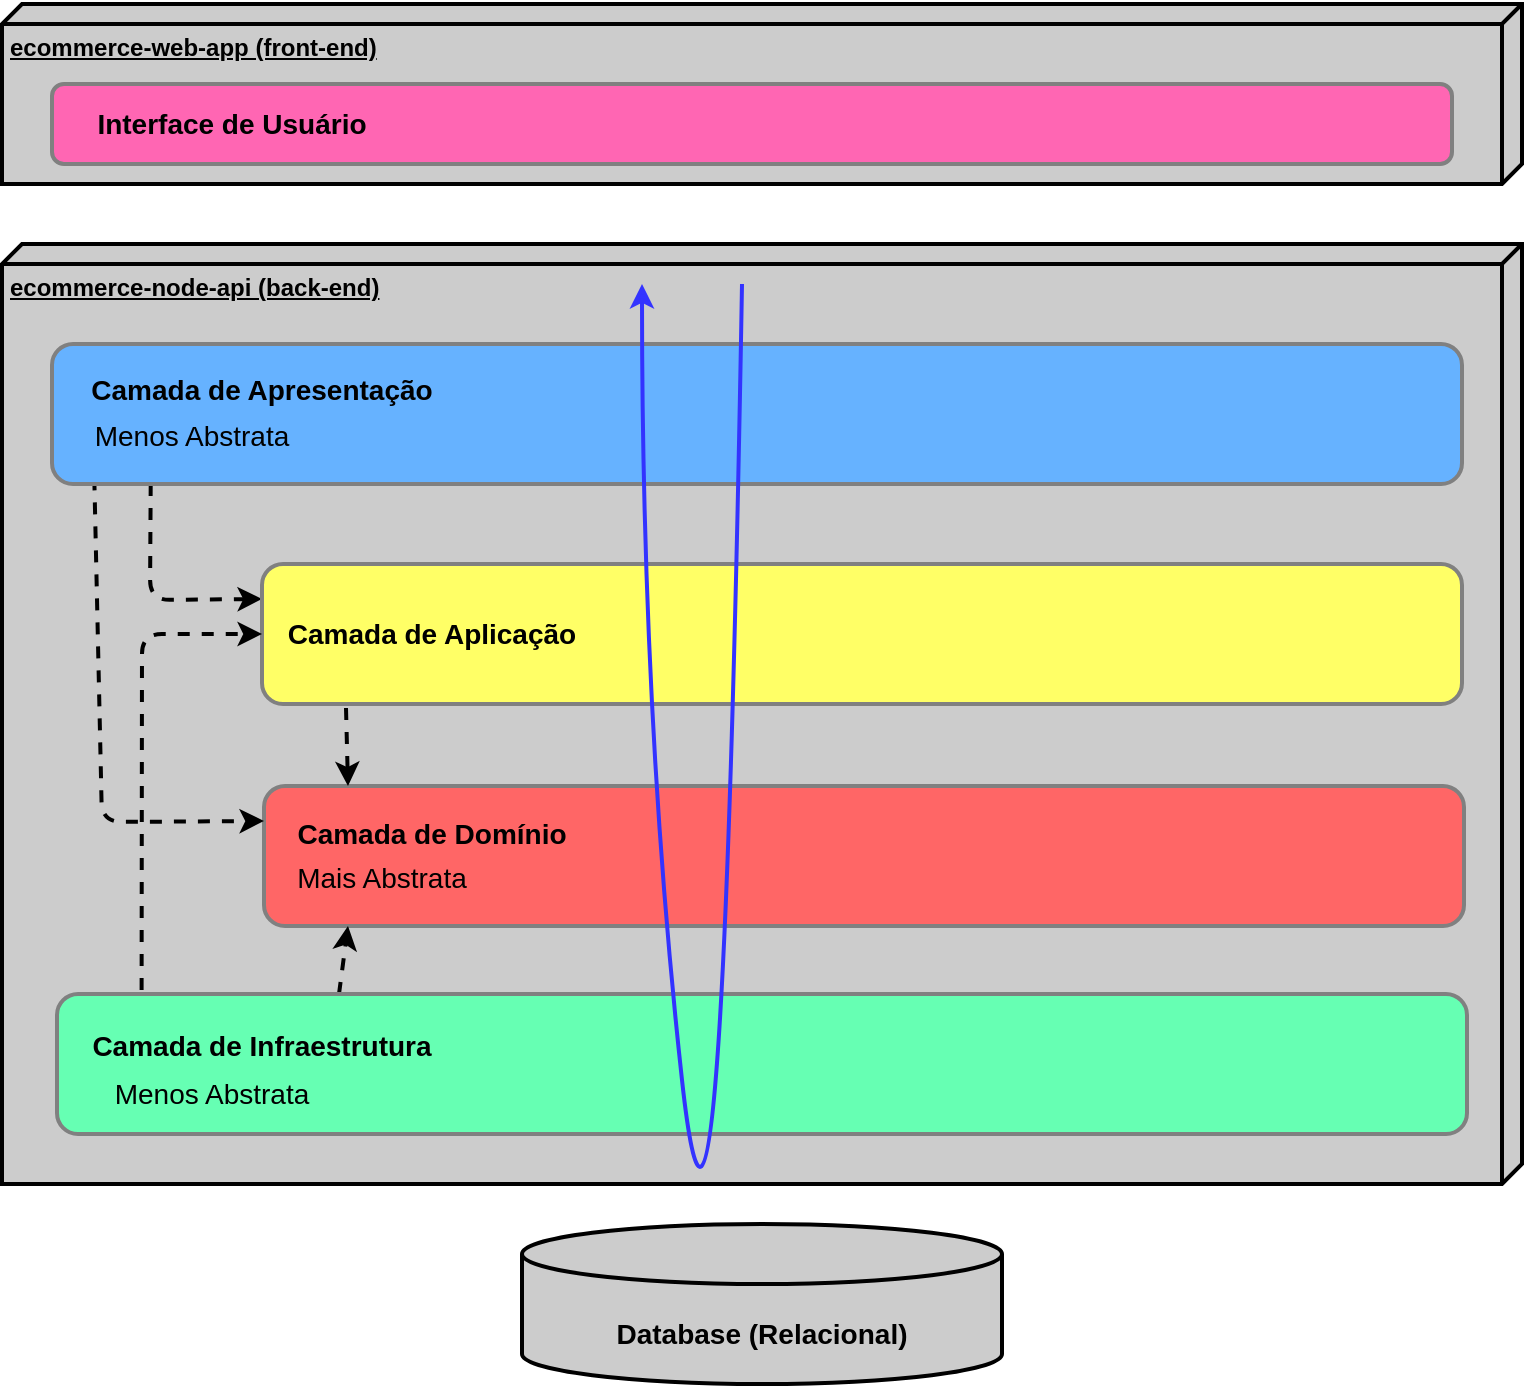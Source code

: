 <mxfile>
    <diagram id="NcIxeV4igUPX3qgqgexm" name="Arquitetura em Camadas">
        <mxGraphModel dx="1141" dy="680" grid="1" gridSize="10" guides="1" tooltips="1" connect="1" arrows="1" fold="1" page="1" pageScale="1" pageWidth="850" pageHeight="1100" math="0" shadow="0">
            <root>
                <mxCell id="0"/>
                <mxCell id="1" parent="0"/>
                <mxCell id="2" value="&lt;b&gt;ecommerce-node-api (back-end)&lt;/b&gt;" style="verticalAlign=top;align=left;spacingTop=8;spacingLeft=2;spacingRight=12;shape=cube;size=10;direction=south;fontStyle=4;html=1;strokeWidth=2;fillColor=#CCCCCC;fontColor=#000000;" vertex="1" parent="1">
                    <mxGeometry x="50" y="140" width="760" height="470" as="geometry"/>
                </mxCell>
                <mxCell id="3" value="&lt;b&gt;ecommerce-web-app (front-end)&lt;/b&gt;" style="verticalAlign=top;align=left;spacingTop=8;spacingLeft=2;spacingRight=12;shape=cube;size=10;direction=south;fontStyle=4;html=1;strokeWidth=2;fillColor=#CCCCCC;fontColor=#000000;" vertex="1" parent="1">
                    <mxGeometry x="50" y="20" width="760" height="90" as="geometry"/>
                </mxCell>
                <mxCell id="6" value="" style="group" vertex="1" connectable="0" parent="1">
                    <mxGeometry x="310" y="630" width="240" height="80" as="geometry"/>
                </mxCell>
                <mxCell id="4" value="" style="shape=cylinder3;whiteSpace=wrap;html=1;boundedLbl=1;backgroundOutline=1;size=15;strokeWidth=2;fontColor=#000000;fillColor=#CCCCCC;" vertex="1" parent="6">
                    <mxGeometry width="240" height="80" as="geometry"/>
                </mxCell>
                <mxCell id="5" value="Database (Relacional)" style="text;html=1;strokeColor=none;fillColor=none;align=center;verticalAlign=middle;whiteSpace=wrap;rounded=0;strokeWidth=2;fontColor=#000000;fontStyle=1;fontSize=14;" vertex="1" parent="6">
                    <mxGeometry x="40" y="40" width="160" height="30" as="geometry"/>
                </mxCell>
                <mxCell id="7" value="" style="rounded=1;whiteSpace=wrap;html=1;strokeWidth=2;fontSize=14;fontColor=#000000;fillColor=#FF6666;strokeColor=#808080;points=[[0,0,0,0,0],[0,0.24,0,0,0],[0,0.5,0,0,0],[0,0.76,0,0,0],[0,1,0,0,0],[0.07,0,0,0,0],[0.07,1,0,0,0],[0.5,0,0,0,0],[0.5,1,0,0,0],[0.75,0,0,0,0],[0.75,1,0,0,0],[1,0,0,0,0],[1,0.26,0,0,0],[1,0.5,0,0,0],[1,0.76,0,0,0],[1,1,0,0,0]];" vertex="1" parent="1">
                    <mxGeometry x="181" y="411" width="600" height="70" as="geometry"/>
                </mxCell>
                <mxCell id="8" value="Camada de Domínio" style="text;html=1;strokeColor=none;fillColor=none;align=center;verticalAlign=middle;whiteSpace=wrap;rounded=0;strokeWidth=2;fontSize=14;fontColor=#000000;fontStyle=1" vertex="1" parent="1">
                    <mxGeometry x="190" y="420" width="150" height="30" as="geometry"/>
                </mxCell>
                <mxCell id="22" style="edgeStyle=none;html=1;exitX=0.07;exitY=1;exitDx=0;exitDy=0;exitPerimeter=0;entryX=0;entryY=0.25;entryDx=0;entryDy=0;fontSize=14;fontColor=#000000;dashed=1;strokeWidth=2;strokeColor=#000000;" edge="1" parent="1" source="9" target="13">
                    <mxGeometry relative="1" as="geometry">
                        <Array as="points">
                            <mxPoint x="124" y="318"/>
                        </Array>
                    </mxGeometry>
                </mxCell>
                <mxCell id="23" style="edgeStyle=none;html=1;exitX=0.03;exitY=0.96;exitDx=0;exitDy=0;exitPerimeter=0;entryX=0;entryY=0.25;entryDx=0;entryDy=0;dashed=1;strokeColor=#000000;strokeWidth=2;fontSize=14;fontColor=#000000;" edge="1" parent="1" source="9" target="7">
                    <mxGeometry relative="1" as="geometry">
                        <Array as="points">
                            <mxPoint x="100" y="429"/>
                        </Array>
                    </mxGeometry>
                </mxCell>
                <mxCell id="9" value="" style="rounded=1;whiteSpace=wrap;html=1;strokeWidth=2;fontSize=14;fontColor=#000000;fillColor=#66B2FF;strokeColor=#808080;points=[[0,0,0,0,0],[0,0.26,0,0,0],[0,0.5,0,0,0],[0,0.74,0,0,0],[0,1,0,0,0],[0.03,0.96,0,0,0],[0.07,1,0,0,0],[0.25,0,0,0,0],[0.5,0,0,0,0],[0.75,0,0,0,0],[0.75,1,0,0,0],[1,0,0,0,0],[1,0.26,0,0,0],[1,0.5,0,0,0],[1,0.76,0,0,0],[1,1,0,0,0]];" vertex="1" parent="1">
                    <mxGeometry x="75" y="190" width="705" height="70" as="geometry"/>
                </mxCell>
                <mxCell id="10" value="Camada de Apresentação" style="text;html=1;strokeColor=none;fillColor=none;align=center;verticalAlign=middle;whiteSpace=wrap;rounded=0;strokeWidth=2;fontSize=14;fontColor=#000000;fontStyle=1" vertex="1" parent="1">
                    <mxGeometry x="90" y="198" width="180" height="30" as="geometry"/>
                </mxCell>
                <mxCell id="11" value="" style="rounded=1;whiteSpace=wrap;html=1;strokeWidth=2;fontSize=14;fontColor=#000000;fillColor=#FF66B3;strokeColor=#808080;" vertex="1" parent="1">
                    <mxGeometry x="75" y="60" width="700" height="40" as="geometry"/>
                </mxCell>
                <mxCell id="12" value="Interface de Usuário" style="text;html=1;strokeColor=none;fillColor=none;align=center;verticalAlign=middle;whiteSpace=wrap;rounded=0;strokeWidth=2;fontSize=14;fontColor=#000000;fontStyle=1" vertex="1" parent="1">
                    <mxGeometry x="90" y="65" width="150" height="30" as="geometry"/>
                </mxCell>
                <mxCell id="26" style="edgeStyle=none;html=1;exitX=0.07;exitY=1;exitDx=0;exitDy=2;exitPerimeter=0;entryX=0.07;entryY=0;entryDx=0;entryDy=0;entryPerimeter=0;dashed=1;strokeColor=#000000;strokeWidth=2;fontSize=14;fontColor=#000000;" edge="1" parent="1" source="13" target="7">
                    <mxGeometry relative="1" as="geometry"/>
                </mxCell>
                <mxCell id="13" value="" style="rounded=1;whiteSpace=wrap;html=1;strokeWidth=2;fontSize=14;fontColor=#000000;fillColor=#FFFF66;strokeColor=#808080;points=[[0,0,0,0,0],[0,0.24,0,0,0],[0,0.5,0,0,0],[0,0.76,0,0,0],[0,1,0,0,0],[0.07,1,0,0,2],[0.25,0,0,0,0],[0.5,0,0,0,0],[0.5,1,0,0,0],[0.75,0,0,0,0],[0.75,1,0,0,0],[1,0,0,0,0],[1,0.26,0,0,0],[1,0.5,0,0,0],[1,0.76,0,0,0],[1,1,0,0,0]];" vertex="1" parent="1">
                    <mxGeometry x="180" y="300" width="600" height="70" as="geometry"/>
                </mxCell>
                <mxCell id="14" value="Camada de Aplicação" style="text;html=1;strokeColor=none;fillColor=none;align=center;verticalAlign=middle;whiteSpace=wrap;rounded=0;strokeWidth=2;fontSize=14;fontColor=#000000;fontStyle=1" vertex="1" parent="1">
                    <mxGeometry x="190" y="320" width="150" height="30" as="geometry"/>
                </mxCell>
                <mxCell id="28" style="edgeStyle=none;html=1;exitX=0.06;exitY=0;exitDx=0;exitDy=-2;exitPerimeter=0;entryX=0;entryY=0.5;entryDx=0;entryDy=0;entryPerimeter=0;dashed=1;strokeColor=#000000;strokeWidth=2;fontSize=14;fontColor=#000000;" edge="1" parent="1" source="15" target="13">
                    <mxGeometry relative="1" as="geometry">
                        <Array as="points">
                            <mxPoint x="120" y="335"/>
                        </Array>
                    </mxGeometry>
                </mxCell>
                <mxCell id="30" style="edgeStyle=none;html=1;exitX=0.2;exitY=0;exitDx=0;exitDy=0;exitPerimeter=0;entryX=0.07;entryY=1;entryDx=0;entryDy=0;entryPerimeter=0;dashed=1;strokeColor=#000000;strokeWidth=2;fontSize=14;fontColor=#000000;" edge="1" parent="1" source="15" target="7">
                    <mxGeometry relative="1" as="geometry"/>
                </mxCell>
                <mxCell id="15" value="" style="rounded=1;whiteSpace=wrap;html=1;strokeWidth=2;fontSize=14;fontColor=#000000;fillColor=#66FFB3;strokeColor=#808080;points=[[0,0,0,0,0],[0,0.26,0,0,0],[0,0.5,0,0,0],[0,0.74,0,0,0],[0,1,0,0,0],[0.06,0,0,0,-2],[0.2,0,0,0,0],[0.25,1,0,0,0],[0.5,1,0,0,0],[0.75,0,0,0,0],[0.75,1,0,0,0],[1,0,0,0,0],[1,0.26,0,0,0],[1,0.5,0,0,0],[1,0.76,0,0,0],[1,1,0,0,0]];" vertex="1" parent="1">
                    <mxGeometry x="77.5" y="515" width="705" height="70" as="geometry"/>
                </mxCell>
                <mxCell id="16" value="Camada de Infraestrutura" style="text;html=1;strokeColor=none;fillColor=none;align=center;verticalAlign=middle;whiteSpace=wrap;rounded=0;strokeWidth=2;fontSize=14;fontColor=#000000;fontStyle=1" vertex="1" parent="1">
                    <mxGeometry x="90" y="526" width="180" height="30" as="geometry"/>
                </mxCell>
                <mxCell id="19" value="Mais Abstrata" style="text;html=1;strokeColor=none;fillColor=none;align=center;verticalAlign=middle;whiteSpace=wrap;rounded=0;strokeWidth=2;fontSize=14;fontColor=#000000;" vertex="1" parent="1">
                    <mxGeometry x="190" y="442" width="100" height="30" as="geometry"/>
                </mxCell>
                <mxCell id="20" value="Menos Abstrata" style="text;html=1;strokeColor=none;fillColor=none;align=center;verticalAlign=middle;whiteSpace=wrap;rounded=0;strokeWidth=2;fontSize=14;fontColor=#000000;" vertex="1" parent="1">
                    <mxGeometry x="100" y="550" width="110" height="30" as="geometry"/>
                </mxCell>
                <mxCell id="21" value="Menos Abstrata" style="text;html=1;strokeColor=none;fillColor=none;align=center;verticalAlign=middle;whiteSpace=wrap;rounded=0;strokeWidth=2;fontSize=14;fontColor=#000000;" vertex="1" parent="1">
                    <mxGeometry x="90" y="221" width="110" height="30" as="geometry"/>
                </mxCell>
                <mxCell id="31" value="" style="curved=1;endArrow=classic;html=1;strokeColor=#3333FF;strokeWidth=2;fontSize=14;fontColor=#000000;" edge="1" parent="1">
                    <mxGeometry width="50" height="50" relative="1" as="geometry">
                        <mxPoint x="420" y="160" as="sourcePoint"/>
                        <mxPoint x="370" y="160" as="targetPoint"/>
                        <Array as="points">
                            <mxPoint x="410" y="740"/>
                            <mxPoint x="370" y="376"/>
                        </Array>
                    </mxGeometry>
                </mxCell>
            </root>
        </mxGraphModel>
    </diagram>
</mxfile>